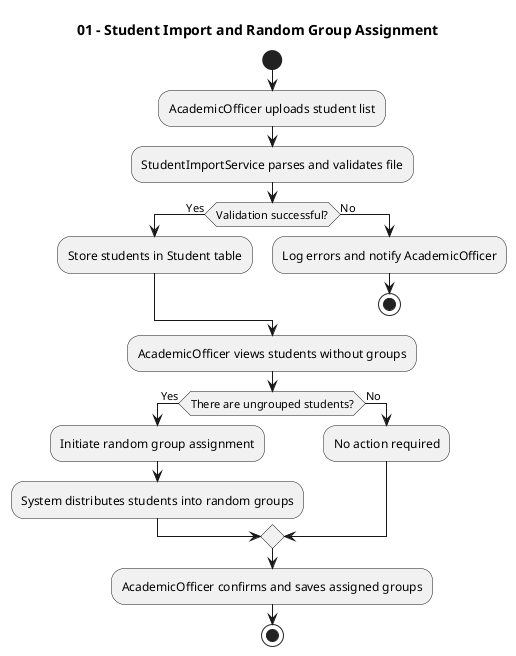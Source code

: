 @startuml
title 01 - Student Import and Random Group Assignment

start

:AcademicOfficer uploads student list;
:StudentImportService parses and validates file;
if (Validation successful?) then (Yes)
  :Store students in Student table;
else (No)
  :Log errors and notify AcademicOfficer;
  stop
endif

:AcademicOfficer views students without groups;
if (There are ungrouped students?) then (Yes)
  :Initiate random group assignment;
  :System distributes students into random groups;
else (No)
  :No action required;
endif

:AcademicOfficer confirms and saves assigned groups;

stop
@enduml